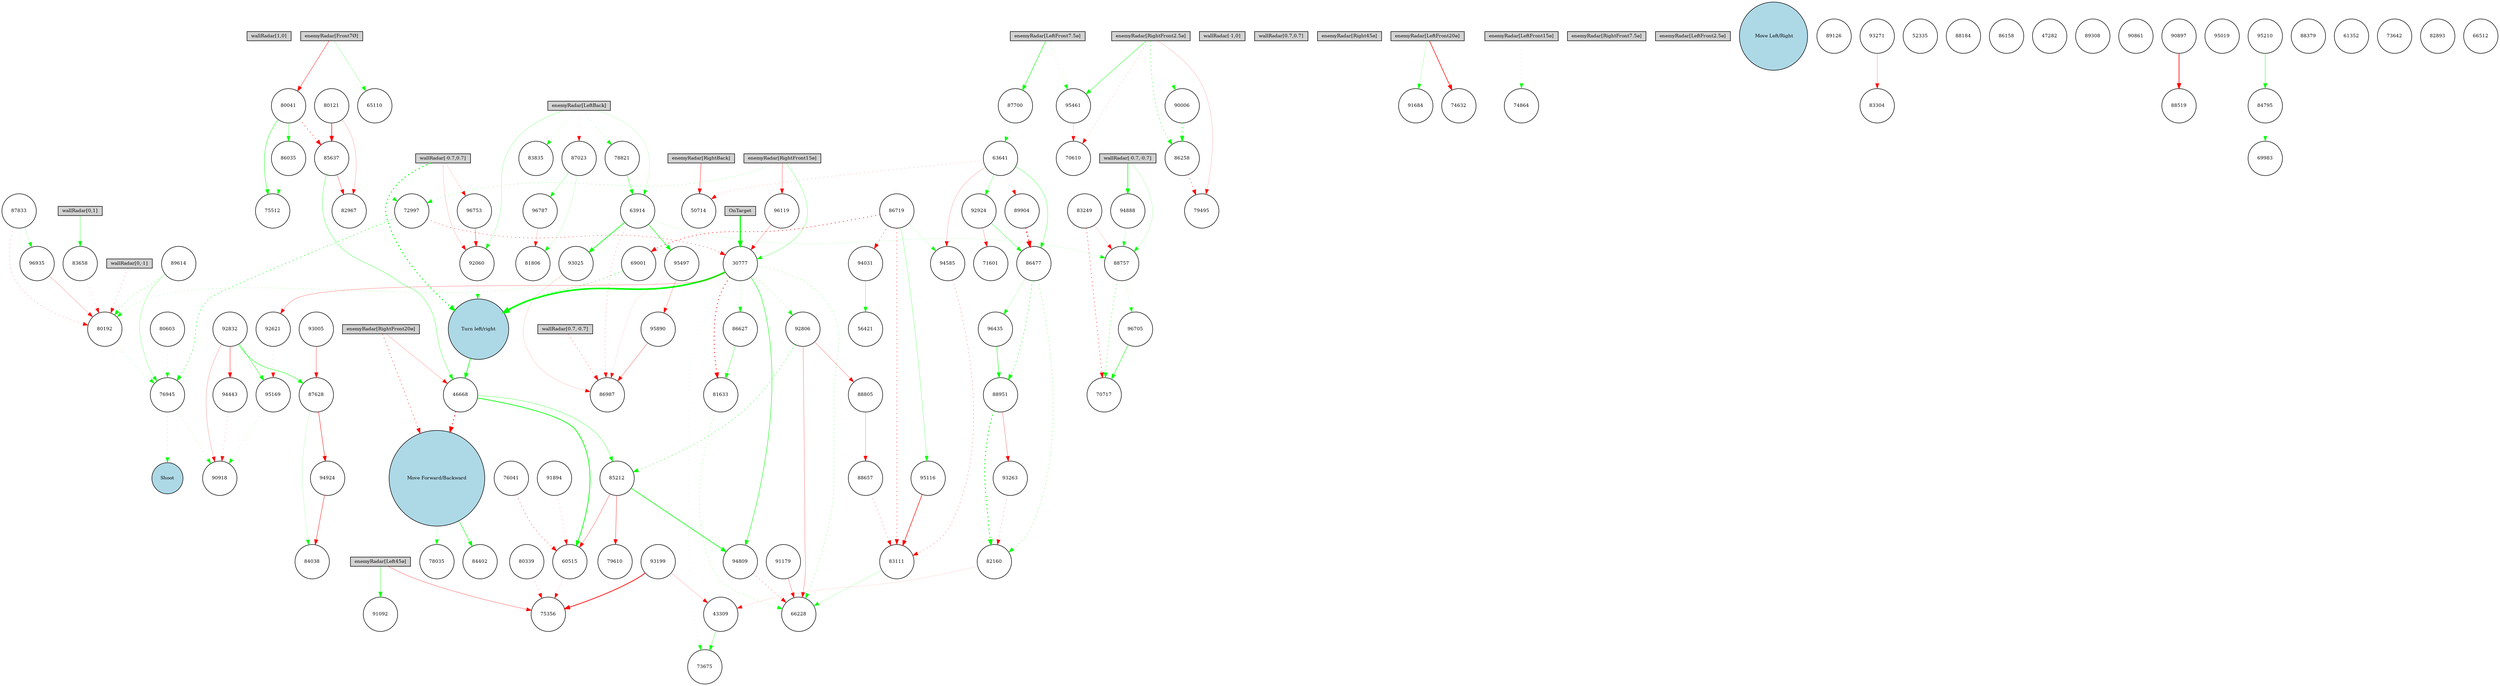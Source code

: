 digraph {
	node [fontsize=9 height=0.2 shape=circle width=0.2]
	"wallRadar[1,0]" [fillcolor=lightgray shape=box style=filled]
	"wallRadar[0,1]" [fillcolor=lightgray shape=box style=filled]
	"wallRadar[-1,0]" [fillcolor=lightgray shape=box style=filled]
	"wallRadar[0,-1]" [fillcolor=lightgray shape=box style=filled]
	"wallRadar[0.7,0.7]" [fillcolor=lightgray shape=box style=filled]
	"wallRadar[-0.7,0.7]" [fillcolor=lightgray shape=box style=filled]
	"wallRadar[-0.7,-0.7]" [fillcolor=lightgray shape=box style=filled]
	"wallRadar[0.7,-0.7]" [fillcolor=lightgray shape=box style=filled]
	"enemyRadar[RightBack]" [fillcolor=lightgray shape=box style=filled]
	"enemyRadar[LeftBack]" [fillcolor=lightgray shape=box style=filled]
	"enemyRadar[Right45ø]" [fillcolor=lightgray shape=box style=filled]
	"enemyRadar[Left45ø]" [fillcolor=lightgray shape=box style=filled]
	"enemyRadar[RightFront20ø]" [fillcolor=lightgray shape=box style=filled]
	"enemyRadar[LeftFront20ø]" [fillcolor=lightgray shape=box style=filled]
	"enemyRadar[RightFront15ø]" [fillcolor=lightgray shape=box style=filled]
	"enemyRadar[LeftFront15ø]" [fillcolor=lightgray shape=box style=filled]
	"enemyRadar[RightFront7.5ø]" [fillcolor=lightgray shape=box style=filled]
	"enemyRadar[LeftFront7.5ø]" [fillcolor=lightgray shape=box style=filled]
	"enemyRadar[RightFront2.5ø]" [fillcolor=lightgray shape=box style=filled]
	"enemyRadar[LeftFront2.5ø]" [fillcolor=lightgray shape=box style=filled]
	"enemyRadar[Front7Ø]" [fillcolor=lightgray shape=box style=filled]
	OnTarget [fillcolor=lightgray shape=box style=filled]
	Shoot [fillcolor=lightblue style=filled]
	"Move Forward/Backward" [fillcolor=lightblue style=filled]
	" Move Left/Right" [fillcolor=lightblue style=filled]
	"Turn left/right" [fillcolor=lightblue style=filled]
	89614 [fillcolor=white style=filled]
	93199 [fillcolor=white style=filled]
	86035 [fillcolor=white style=filled]
	96787 [fillcolor=white style=filled]
	82967 [fillcolor=white style=filled]
	50714 [fillcolor=white style=filled]
	91684 [fillcolor=white style=filled]
	89126 [fillcolor=white style=filled]
	91179 [fillcolor=white style=filled]
	30777 [fillcolor=white style=filled]
	70717 [fillcolor=white style=filled]
	84038 [fillcolor=white style=filled]
	46668 [fillcolor=white style=filled]
	87628 [fillcolor=white style=filled]
	93263 [fillcolor=white style=filled]
	88657 [fillcolor=white style=filled]
	65110 [fillcolor=white style=filled]
	93271 [fillcolor=white style=filled]
	94809 [fillcolor=white style=filled]
	75356 [fillcolor=white style=filled]
	60515 [fillcolor=white style=filled]
	86627 [fillcolor=white style=filled]
	56421 [fillcolor=white style=filled]
	52335 [fillcolor=white style=filled]
	74864 [fillcolor=white style=filled]
	88184 [fillcolor=white style=filled]
	85637 [fillcolor=white style=filled]
	92806 [fillcolor=white style=filled]
	79495 [fillcolor=white style=filled]
	86158 [fillcolor=white style=filled]
	76945 [fillcolor=white style=filled]
	95890 [fillcolor=white style=filled]
	87700 [fillcolor=white style=filled]
	63641 [fillcolor=white style=filled]
	92832 [fillcolor=white style=filled]
	83111 [fillcolor=white style=filled]
	94888 [fillcolor=white style=filled]
	80041 [fillcolor=white style=filled]
	96935 [fillcolor=white style=filled]
	47282 [fillcolor=white style=filled]
	96435 [fillcolor=white style=filled]
	66228 [fillcolor=white style=filled]
	88757 [fillcolor=white style=filled]
	86719 [fillcolor=white style=filled]
	83658 [fillcolor=white style=filled]
	94924 [fillcolor=white style=filled]
	78035 [fillcolor=white style=filled]
	80603 [fillcolor=white style=filled]
	85212 [fillcolor=white style=filled]
	89308 [fillcolor=white style=filled]
	81633 [fillcolor=white style=filled]
	88805 [fillcolor=white style=filled]
	95461 [fillcolor=white style=filled]
	94443 [fillcolor=white style=filled]
	90861 [fillcolor=white style=filled]
	82160 [fillcolor=white style=filled]
	86258 [fillcolor=white style=filled]
	91894 [fillcolor=white style=filled]
	75512 [fillcolor=white style=filled]
	80121 [fillcolor=white style=filled]
	79610 [fillcolor=white style=filled]
	92924 [fillcolor=white style=filled]
	76041 [fillcolor=white style=filled]
	95497 [fillcolor=white style=filled]
	90897 [fillcolor=white style=filled]
	87833 [fillcolor=white style=filled]
	72997 [fillcolor=white style=filled]
	90918 [fillcolor=white style=filled]
	95019 [fillcolor=white style=filled]
	43309 [fillcolor=white style=filled]
	89904 [fillcolor=white style=filled]
	83249 [fillcolor=white style=filled]
	84795 [fillcolor=white style=filled]
	88379 [fillcolor=white style=filled]
	80192 [fillcolor=white style=filled]
	93005 [fillcolor=white style=filled]
	94031 [fillcolor=white style=filled]
	69983 [fillcolor=white style=filled]
	93025 [fillcolor=white style=filled]
	83304 [fillcolor=white style=filled]
	88951 [fillcolor=white style=filled]
	96119 [fillcolor=white style=filled]
	94585 [fillcolor=white style=filled]
	83835 [fillcolor=white style=filled]
	74632 [fillcolor=white style=filled]
	69001 [fillcolor=white style=filled]
	95116 [fillcolor=white style=filled]
	81806 [fillcolor=white style=filled]
	90006 [fillcolor=white style=filled]
	92060 [fillcolor=white style=filled]
	61352 [fillcolor=white style=filled]
	63914 [fillcolor=white style=filled]
	73642 [fillcolor=white style=filled]
	71601 [fillcolor=white style=filled]
	84402 [fillcolor=white style=filled]
	95169 [fillcolor=white style=filled]
	96705 [fillcolor=white style=filled]
	88519 [fillcolor=white style=filled]
	73675 [fillcolor=white style=filled]
	86987 [fillcolor=white style=filled]
	82893 [fillcolor=white style=filled]
	86477 [fillcolor=white style=filled]
	92621 [fillcolor=white style=filled]
	66512 [fillcolor=white style=filled]
	70610 [fillcolor=white style=filled]
	80339 [fillcolor=white style=filled]
	91092 [fillcolor=white style=filled]
	78821 [fillcolor=white style=filled]
	95210 [fillcolor=white style=filled]
	87023 [fillcolor=white style=filled]
	96753 [fillcolor=white style=filled]
	"enemyRadar[RightFront20ø]" -> "Move Forward/Backward" [color=red penwidth=0.7918485228300353 style=dotted]
	OnTarget -> 30777 [color=green penwidth=2.2017890873172066 style=solid]
	30777 -> "Turn left/right" [color=green penwidth=3.0526765960251283 style=solid]
	"enemyRadar[RightFront20ø]" -> 46668 [color=red penwidth=0.28072825470148643 style=solid]
	46668 -> "Move Forward/Backward" [color=red penwidth=1.7328418707148847 style=dotted]
	"enemyRadar[RightFront15ø]" -> 30777 [color=green penwidth=0.3954209239112161 style=solid]
	46668 -> 60515 [color=green penwidth=1.3547059680811202 style=solid]
	"enemyRadar[LeftBack]" -> 63914 [color=green penwidth=0.1830525068571967 style=solid]
	30777 -> 66228 [color=green penwidth=0.4780968236305414 style=dotted]
	69001 -> "Turn left/right" [color=green penwidth=0.895622553503257 style=dotted]
	63641 -> 50714 [color=red penwidth=0.2742429137550021 style=dotted]
	"enemyRadar[RightFront15ø]" -> 72997 [color=green penwidth=0.4328656504175873 style=dotted]
	72997 -> 30777 [color=red penwidth=0.6417160598432493 style=dotted]
	"enemyRadar[RightFront2.5ø]" -> 70610 [color=red penwidth=0.2722623845897516 style=dotted]
	30777 -> 73675 [color=green penwidth=0.1419292500966943 style=dotted]
	"enemyRadar[LeftFront20ø]" -> 74632 [color=red penwidth=1.0807644073071951 style=solid]
	60515 -> 75356 [color=red penwidth=0.10108565304289095 style=solid]
	76945 -> Shoot [color=green penwidth=0.3534224648009193 style=dotted]
	"Move Forward/Backward" -> 78035 [color=green penwidth=0.1818819648842771 style=solid]
	"enemyRadar[LeftBack]" -> 78821 [color=green penwidth=0.3209742089853088 style=dotted]
	78821 -> 63914 [color=green penwidth=0.6175134094825695 style=solid]
	"enemyRadar[RightFront2.5ø]" -> 79495 [color=red penwidth=0.2204340091490839 style=solid]
	"enemyRadar[Front7Ø]" -> 80041 [color=red penwidth=0.6543898622310769 style=solid]
	"wallRadar[0,-1]" -> 80192 [color=red penwidth=0.371191627482496 style=dotted]
	80192 -> 76945 [color=green penwidth=0.2592776104856108 style=dotted]
	80339 -> 75356 [color=red penwidth=0.3638267924008819 style=dotted]
	80041 -> 75512 [color=green penwidth=0.7099782757818105 style=solid]
	30777 -> 81633 [color=red penwidth=1.360304677729488 style=dotted]
	81633 -> 66228 [color=green penwidth=0.3861338967078719 style=dotted]
	82160 -> 43309 [color=red penwidth=0.11359641227172852 style=solid]
	72997 -> 76945 [color=green penwidth=1.0082548572511005 style=dotted]
	80121 -> 82967 [color=red penwidth=0.2531196226170592 style=solid]
	83111 -> 66228 [color=green penwidth=0.2295670830322589 style=solid]
	83249 -> 70717 [color=red penwidth=0.7880223631883385 style=dotted]
	83658 -> 80192 [color=red penwidth=0.18255291870679186 style=dotted]
	"Move Forward/Backward" -> 84402 [color=green penwidth=0.8777060372390639 style=solid]
	46668 -> 85212 [color=green penwidth=0.48427925483147105 style=solid]
	85212 -> 60515 [color=red penwidth=0.46200268832101965 style=solid]
	80121 -> 85637 [color=red penwidth=1.0881091208129907 style=solid]
	85637 -> 82967 [color=red penwidth=0.4904009319346184 style=solid]
	85212 -> 79610 [color=red penwidth=0.5781675095266979 style=solid]
	80041 -> 86035 [color=green penwidth=0.4576462550827808 style=solid]
	86035 -> 75512 [color=green penwidth=0.14545626349088972 style=dotted]
	"enemyRadar[RightFront2.5ø]" -> 86258 [color=green penwidth=0.8193408442851355 style=dotted]
	86258 -> 79495 [color=red penwidth=0.7219738442021589 style=dotted]
	63641 -> 86477 [color=green penwidth=0.4763644455057603 style=solid]
	86477 -> 82160 [color=green penwidth=0.5652661506366939 style=dotted]
	30777 -> 86627 [color=green penwidth=0.3782507120646652 style=dotted]
	86627 -> 81633 [color=green penwidth=0.5192038961297603 style=solid]
	85637 -> 46668 [color=green penwidth=0.5008268815148248 style=solid]
	86719 -> 83111 [color=red penwidth=0.6986583434112854 style=dotted]
	84795 -> 69983 [color=green penwidth=0.1637452385013014 style=dotted]
	63914 -> 86987 [color=red penwidth=0.3544827434311556 style=dotted]
	"enemyRadar[LeftBack]" -> 87023 [color=red penwidth=0.14240244444084993 style=dotted]
	86719 -> 69001 [color=red penwidth=0.9974399063840248 style=dotted]
	87628 -> 84038 [color=green penwidth=0.20000238795395764 style=solid]
	"wallRadar[-0.7,0.7]" -> "Turn left/right" [color=green penwidth=2.102658601616292 style=dotted]
	"enemyRadar[LeftFront7.5ø]" -> 87700 [color=green penwidth=0.8948308462708954 style=solid]
	87700 -> 63641 [color=green penwidth=0.3998540574468493 style=dotted]
	87833 -> 80192 [color=red penwidth=0.35007241742289463 style=dotted]
	80603 -> 76945 [color=green penwidth=0.16118702494391296 style=dotted]
	"enemyRadar[Left45ø]" -> 75356 [color=red penwidth=0.45101556431645107 style=solid]
	"enemyRadar[RightBack]" -> 50714 [color=red penwidth=0.6449145205187095 style=solid]
	"enemyRadar[LeftFront15ø]" -> 74864 [color=green penwidth=0.1411879203027756 style=dotted]
	88657 -> 83111 [color=red penwidth=0.44755098340229693 style=dotted]
	83249 -> 88757 [color=red penwidth=0.16959063564434715 style=solid]
	88757 -> 70717 [color=green penwidth=0.7650338362337494 style=dotted]
	88805 -> 88657 [color=red penwidth=0.35835571364607044 style=solid]
	86477 -> 88951 [color=green penwidth=0.9533352019585474 style=dotted]
	88951 -> 82160 [color=green penwidth=1.8879953245876402 style=dotted]
	"Turn left/right" -> 46668 [color=green penwidth=1.1763088398040882 style=solid]
	89614 -> 80192 [color=green penwidth=0.5819760309113695 style=dotted]
	"enemyRadar[Front7Ø]" -> 65110 [color=green penwidth=0.3335219284518847 style=solid]
	63641 -> 89904 [color=red penwidth=0.2036929113591231 style=dotted]
	89904 -> 86477 [color=red penwidth=2.308157371262977 style=dotted]
	"enemyRadar[RightFront2.5ø]" -> 90006 [color=green penwidth=0.10370603781522099 style=dotted]
	90006 -> 86258 [color=green penwidth=1.060374891714713 style=dotted]
	90897 -> 88519 [color=red penwidth=1.2625753550445964 style=solid]
	76945 -> 90918 [color=green penwidth=0.28668685535791943 style=dotted]
	91179 -> 66228 [color=red penwidth=0.40373339720323165 style=solid]
	"enemyRadar[LeftFront20ø]" -> 91684 [color=green penwidth=0.27107103629171825 style=solid]
	80041 -> 85637 [color=red penwidth=0.8828670221361448 style=dotted]
	85637 -> 72997 [color=green penwidth=0.13114580892001904 style=dotted]
	91894 -> 60515 [color=red penwidth=0.26625537999342386 style=dotted]
	"wallRadar[-0.7,0.7]" -> 92060 [color=red penwidth=0.2256678170575842 style=solid]
	92060 -> "Turn left/right" [color=green penwidth=0.15094056517624657 style=solid]
	30777 -> 92621 [color=red penwidth=0.3521632246818083 style=solid]
	76041 -> 60515 [color=red penwidth=0.6606591159906783 style=dotted]
	"wallRadar[-0.7,-0.7]" -> 88757 [color=green penwidth=0.23345656074301713 style=solid]
	"enemyRadar[LeftBack]" -> 92060 [color=green penwidth=0.3037913656290428 style=solid]
	30777 -> 92806 [color=green penwidth=0.35830908285172136 style=dotted]
	92806 -> 66228 [color=red penwidth=0.3964379468351008 style=solid]
	92832 -> 90918 [color=red penwidth=0.30110379409963645 style=solid]
	63641 -> 92924 [color=green penwidth=0.4029784344331401 style=solid]
	92924 -> 86477 [color=green penwidth=0.5257387075831271 style=solid]
	93005 -> 87628 [color=red penwidth=0.49888561222943717 style=solid]
	"enemyRadar[LeftBack]" -> 83835 [color=green penwidth=0.22176203229906066 style=dotted]
	63914 -> 93025 [color=green penwidth=1.2405518132286335 style=solid]
	93025 -> 86987 [color=red penwidth=0.16847361510853665 style=solid]
	93199 -> 75356 [color=red penwidth=1.3905317517603657 style=solid]
	88951 -> 93263 [color=red penwidth=0.4227112354682071 style=solid]
	93263 -> 82160 [color=red penwidth=0.3731519176886883 style=dotted]
	93271 -> 83304 [color=red penwidth=0.3128903266370333 style=solid]
	93025 -> 80192 [color=green penwidth=0.3653113664099533 style=dotted]
	89614 -> 76945 [color=green penwidth=0.35813347959052155 style=solid]
	86719 -> 94031 [color=red penwidth=0.6529999134872692 style=dotted]
	94031 -> 56421 [color=green penwidth=0.44603135406775085 style=solid]
	"wallRadar[0.7,-0.7]" -> 86987 [color=red penwidth=0.539545213857094 style=dotted]
	63914 -> 88757 [color=green penwidth=0.11810288824094783 style=solid]
	92832 -> 94443 [color=red penwidth=0.6397529352554535 style=solid]
	94443 -> 90918 [color=red penwidth=0.267398925725353 style=dotted]
	86719 -> 94585 [color=green penwidth=0.15673908441309348 style=solid]
	94585 -> 83111 [color=red penwidth=0.48079889499030726 style=dotted]
	30777 -> 94809 [color=green penwidth=0.8409527413619523 style=solid]
	94809 -> 66228 [color=red penwidth=0.5234845013697977 style=dotted]
	92806 -> 85212 [color=green penwidth=0.7842492467411396 style=dotted]
	"wallRadar[-0.7,-0.7]" -> 94888 [color=green penwidth=1.0658748566492258 style=solid]
	94888 -> 88757 [color=green penwidth=0.17602965739673324 style=solid]
	87628 -> 94924 [color=red penwidth=0.7391960513046278 style=solid]
	94924 -> 84038 [color=red penwidth=0.6941345783009741 style=solid]
	86719 -> 95116 [color=green penwidth=0.38240920332915507 style=solid]
	95116 -> 83111 [color=red penwidth=1.0115682393306233 style=solid]
	92832 -> 95169 [color=green penwidth=0.6542429300436924 style=solid]
	95169 -> 90918 [color=green penwidth=0.24796108619311555 style=dotted]
	95210 -> 84795 [color=green penwidth=0.6402554118193289 style=solid]
	43309 -> 73675 [color=green penwidth=0.529605268137848 style=solid]
	"enemyRadar[RightFront2.5ø]" -> 95461 [color=green penwidth=0.6607527030971964 style=solid]
	95461 -> 70610 [color=red penwidth=0.18950086195716043 style=solid]
	63914 -> 95497 [color=green penwidth=0.9184621252447541 style=solid]
	95497 -> 86987 [color=red penwidth=0.10490981664728556 style=solid]
	92621 -> 95169 [color=red penwidth=0.21448497703602856 style=dotted]
	95497 -> 95890 [color=red penwidth=0.3380423869352177 style=solid]
	95890 -> 86987 [color=red penwidth=0.44177904215287334 style=solid]
	92924 -> 71601 [color=red penwidth=0.3178829837590139 style=solid]
	85212 -> 94809 [color=green penwidth=1.1683749565424733 style=solid]
	"enemyRadar[RightFront15ø]" -> 96119 [color=red penwidth=0.45979320361860454 style=solid]
	96119 -> 30777 [color=red penwidth=0.3330576917943783 style=solid]
	92806 -> 88805 [color=red penwidth=0.36848246856955247 style=solid]
	87023 -> 81806 [color=green penwidth=0.19709763356756888 style=solid]
	86477 -> 96435 [color=green penwidth=0.2451455246856789 style=solid]
	96435 -> 88951 [color=green penwidth=0.8270950024713966 style=solid]
	"enemyRadar[LeftFront7.5ø]" -> 95461 [color=green penwidth=0.20418271480994682 style=dotted]
	88757 -> 96705 [color=green penwidth=0.10215076767139893 style=solid]
	96705 -> 70717 [color=green penwidth=0.8038393223482128 style=solid]
	"wallRadar[-0.7,0.7]" -> 96753 [color=red penwidth=0.17318185626106736 style=solid]
	96753 -> 92060 [color=red penwidth=0.5228250329868276 style=solid]
	87023 -> 96787 [color=green penwidth=0.3218442916605118 style=solid]
	96787 -> 81806 [color=red penwidth=0.21527297502927814 style=solid]
	63641 -> 94585 [color=red penwidth=0.2572960359810057 style=solid]
	"enemyRadar[Left45ø]" -> 91092 [color=green penwidth=0.5773081037601047 style=solid]
	92832 -> 87628 [color=green penwidth=0.7575273864289158 style=solid]
	93199 -> 43309 [color=red penwidth=0.2270043016639659 style=solid]
	87833 -> 96935 [color=green penwidth=0.22059463327764733 style=solid]
	96935 -> 80192 [color=red penwidth=0.27943780849170896 style=solid]
	"wallRadar[0,1]" -> 83658 [color=green penwidth=0.5277678989984695 style=solid]
}
